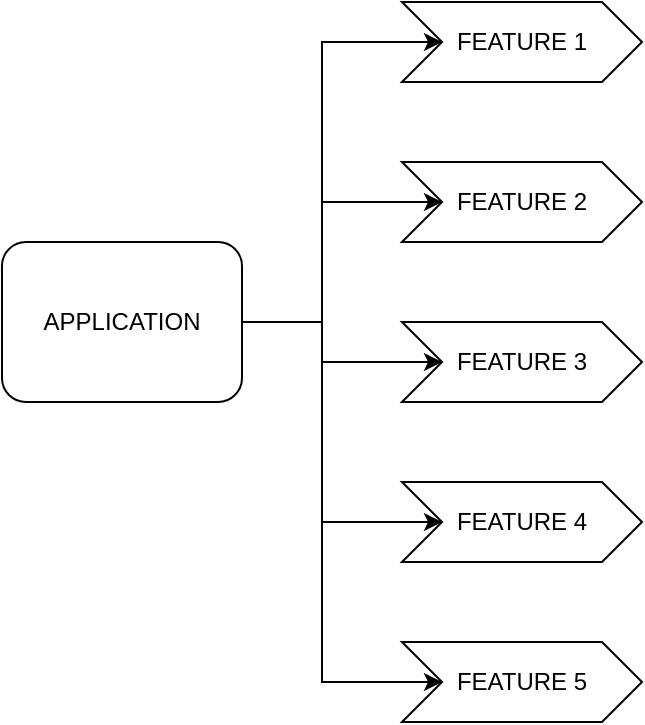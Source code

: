 <mxfile version="13.5.8" type="device"><diagram id="SsOQRgLo5r1WVhnz7B76" name="Page-1"><mxGraphModel dx="1108" dy="450" grid="1" gridSize="10" guides="1" tooltips="1" connect="1" arrows="1" fold="1" page="1" pageScale="1" pageWidth="827" pageHeight="1169" math="0" shadow="0"><root><mxCell id="0"/><mxCell id="1" parent="0"/><mxCell id="kMYIg9J_FuftyxQQpflE-19" style="edgeStyle=orthogonalEdgeStyle;rounded=0;orthogonalLoop=1;jettySize=auto;html=1;entryX=0;entryY=0.5;entryDx=0;entryDy=0;" edge="1" parent="1" source="kMYIg9J_FuftyxQQpflE-3" target="kMYIg9J_FuftyxQQpflE-4"><mxGeometry relative="1" as="geometry"><Array as="points"><mxPoint x="280" y="240"/><mxPoint x="280" y="100"/></Array></mxGeometry></mxCell><mxCell id="kMYIg9J_FuftyxQQpflE-20" style="edgeStyle=orthogonalEdgeStyle;rounded=0;orthogonalLoop=1;jettySize=auto;html=1;entryX=0;entryY=0.5;entryDx=0;entryDy=0;" edge="1" parent="1" source="kMYIg9J_FuftyxQQpflE-3" target="kMYIg9J_FuftyxQQpflE-5"><mxGeometry relative="1" as="geometry"/></mxCell><mxCell id="kMYIg9J_FuftyxQQpflE-21" style="edgeStyle=orthogonalEdgeStyle;rounded=0;orthogonalLoop=1;jettySize=auto;html=1;entryX=0;entryY=0.5;entryDx=0;entryDy=0;" edge="1" parent="1" source="kMYIg9J_FuftyxQQpflE-3" target="kMYIg9J_FuftyxQQpflE-6"><mxGeometry relative="1" as="geometry"/></mxCell><mxCell id="kMYIg9J_FuftyxQQpflE-22" style="edgeStyle=orthogonalEdgeStyle;rounded=0;orthogonalLoop=1;jettySize=auto;html=1;entryX=0;entryY=0.5;entryDx=0;entryDy=0;" edge="1" parent="1" source="kMYIg9J_FuftyxQQpflE-3" target="kMYIg9J_FuftyxQQpflE-7"><mxGeometry relative="1" as="geometry"><Array as="points"><mxPoint x="280" y="240"/><mxPoint x="280" y="340"/></Array></mxGeometry></mxCell><mxCell id="kMYIg9J_FuftyxQQpflE-23" style="edgeStyle=orthogonalEdgeStyle;rounded=0;orthogonalLoop=1;jettySize=auto;html=1;entryX=0;entryY=0.5;entryDx=0;entryDy=0;" edge="1" parent="1" source="kMYIg9J_FuftyxQQpflE-3" target="kMYIg9J_FuftyxQQpflE-8"><mxGeometry relative="1" as="geometry"><Array as="points"><mxPoint x="280" y="240"/><mxPoint x="280" y="420"/></Array></mxGeometry></mxCell><mxCell id="kMYIg9J_FuftyxQQpflE-3" value="APPLICATION" style="rounded=1;whiteSpace=wrap;html=1;" vertex="1" parent="1"><mxGeometry x="120" y="200" width="120" height="80" as="geometry"/></mxCell><mxCell id="kMYIg9J_FuftyxQQpflE-4" value="FEATURE 1" style="shape=step;perimeter=stepPerimeter;whiteSpace=wrap;html=1;fixedSize=1;" vertex="1" parent="1"><mxGeometry x="320" y="80" width="120" height="40" as="geometry"/></mxCell><mxCell id="kMYIg9J_FuftyxQQpflE-5" value="FEATURE 2" style="shape=step;perimeter=stepPerimeter;whiteSpace=wrap;html=1;fixedSize=1;" vertex="1" parent="1"><mxGeometry x="320" y="160" width="120" height="40" as="geometry"/></mxCell><mxCell id="kMYIg9J_FuftyxQQpflE-6" value="FEATURE 3" style="shape=step;perimeter=stepPerimeter;whiteSpace=wrap;html=1;fixedSize=1;" vertex="1" parent="1"><mxGeometry x="320" y="240" width="120" height="40" as="geometry"/></mxCell><mxCell id="kMYIg9J_FuftyxQQpflE-7" value="FEATURE 4" style="shape=step;perimeter=stepPerimeter;whiteSpace=wrap;html=1;fixedSize=1;" vertex="1" parent="1"><mxGeometry x="320" y="320" width="120" height="40" as="geometry"/></mxCell><mxCell id="kMYIg9J_FuftyxQQpflE-8" value="FEATURE 5" style="shape=step;perimeter=stepPerimeter;whiteSpace=wrap;html=1;fixedSize=1;" vertex="1" parent="1"><mxGeometry x="320" y="400" width="120" height="40" as="geometry"/></mxCell></root></mxGraphModel></diagram></mxfile>